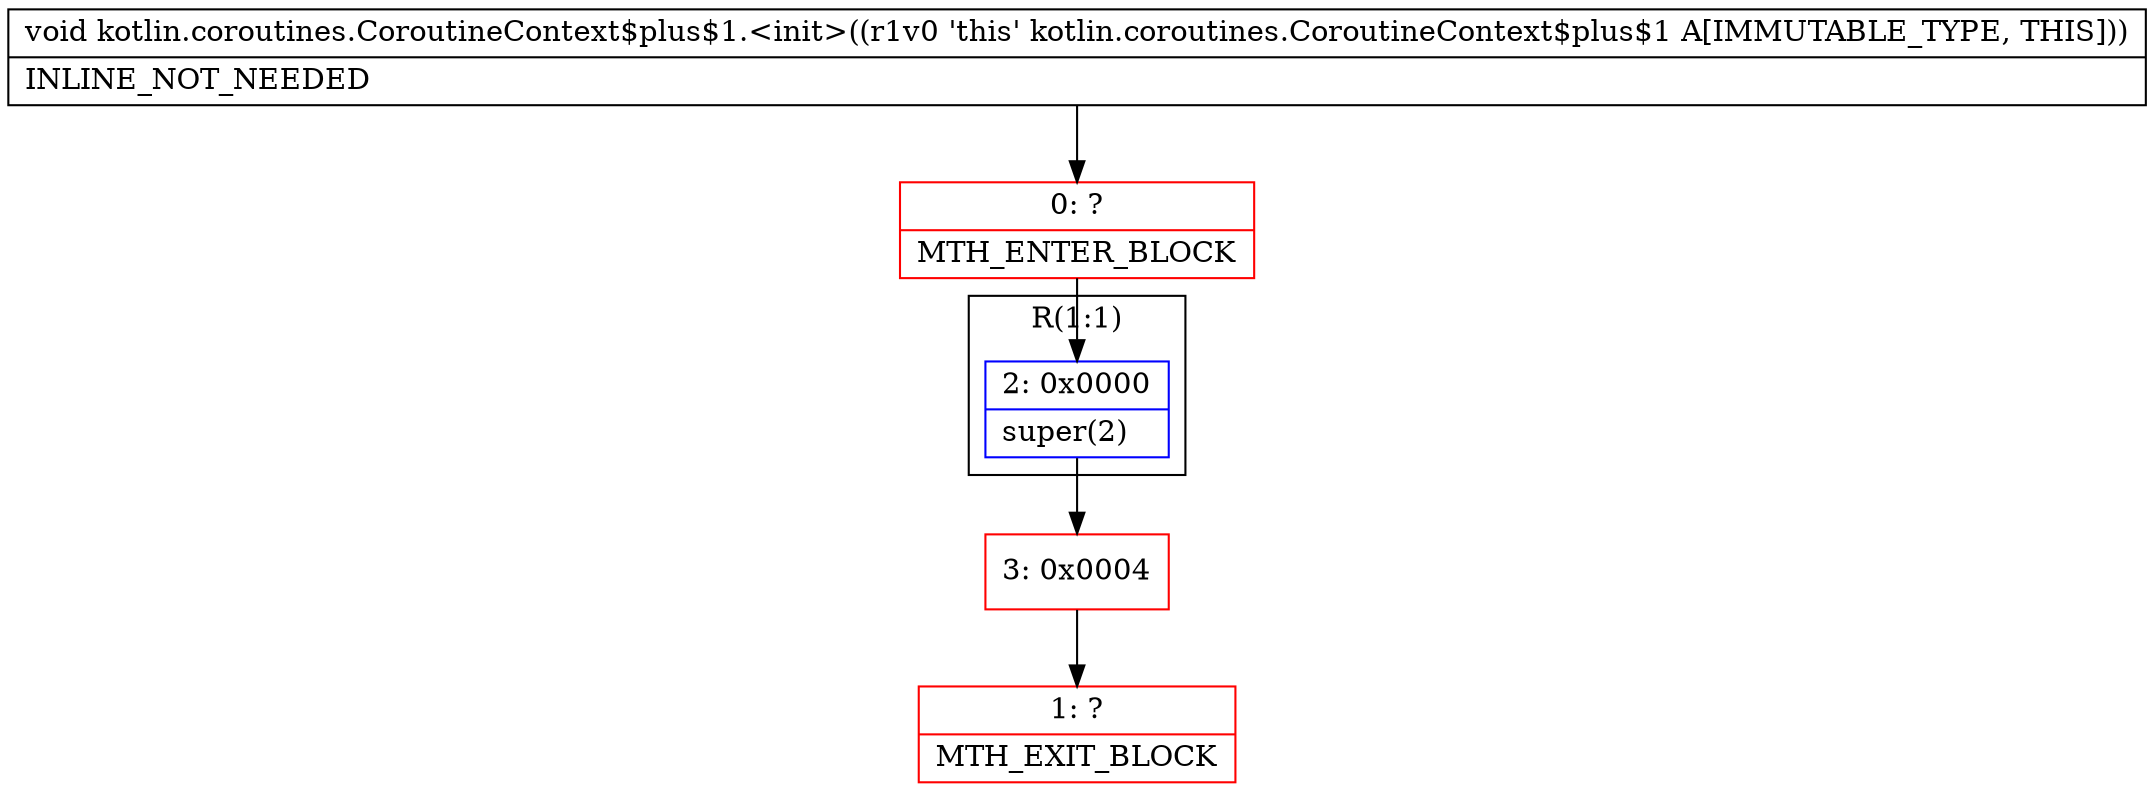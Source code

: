 digraph "CFG forkotlin.coroutines.CoroutineContext$plus$1.\<init\>()V" {
subgraph cluster_Region_22441118 {
label = "R(1:1)";
node [shape=record,color=blue];
Node_2 [shape=record,label="{2\:\ 0x0000|super(2)\l}"];
}
Node_0 [shape=record,color=red,label="{0\:\ ?|MTH_ENTER_BLOCK\l}"];
Node_3 [shape=record,color=red,label="{3\:\ 0x0004}"];
Node_1 [shape=record,color=red,label="{1\:\ ?|MTH_EXIT_BLOCK\l}"];
MethodNode[shape=record,label="{void kotlin.coroutines.CoroutineContext$plus$1.\<init\>((r1v0 'this' kotlin.coroutines.CoroutineContext$plus$1 A[IMMUTABLE_TYPE, THIS]))  | INLINE_NOT_NEEDED\l}"];
MethodNode -> Node_0;Node_2 -> Node_3;
Node_0 -> Node_2;
Node_3 -> Node_1;
}

